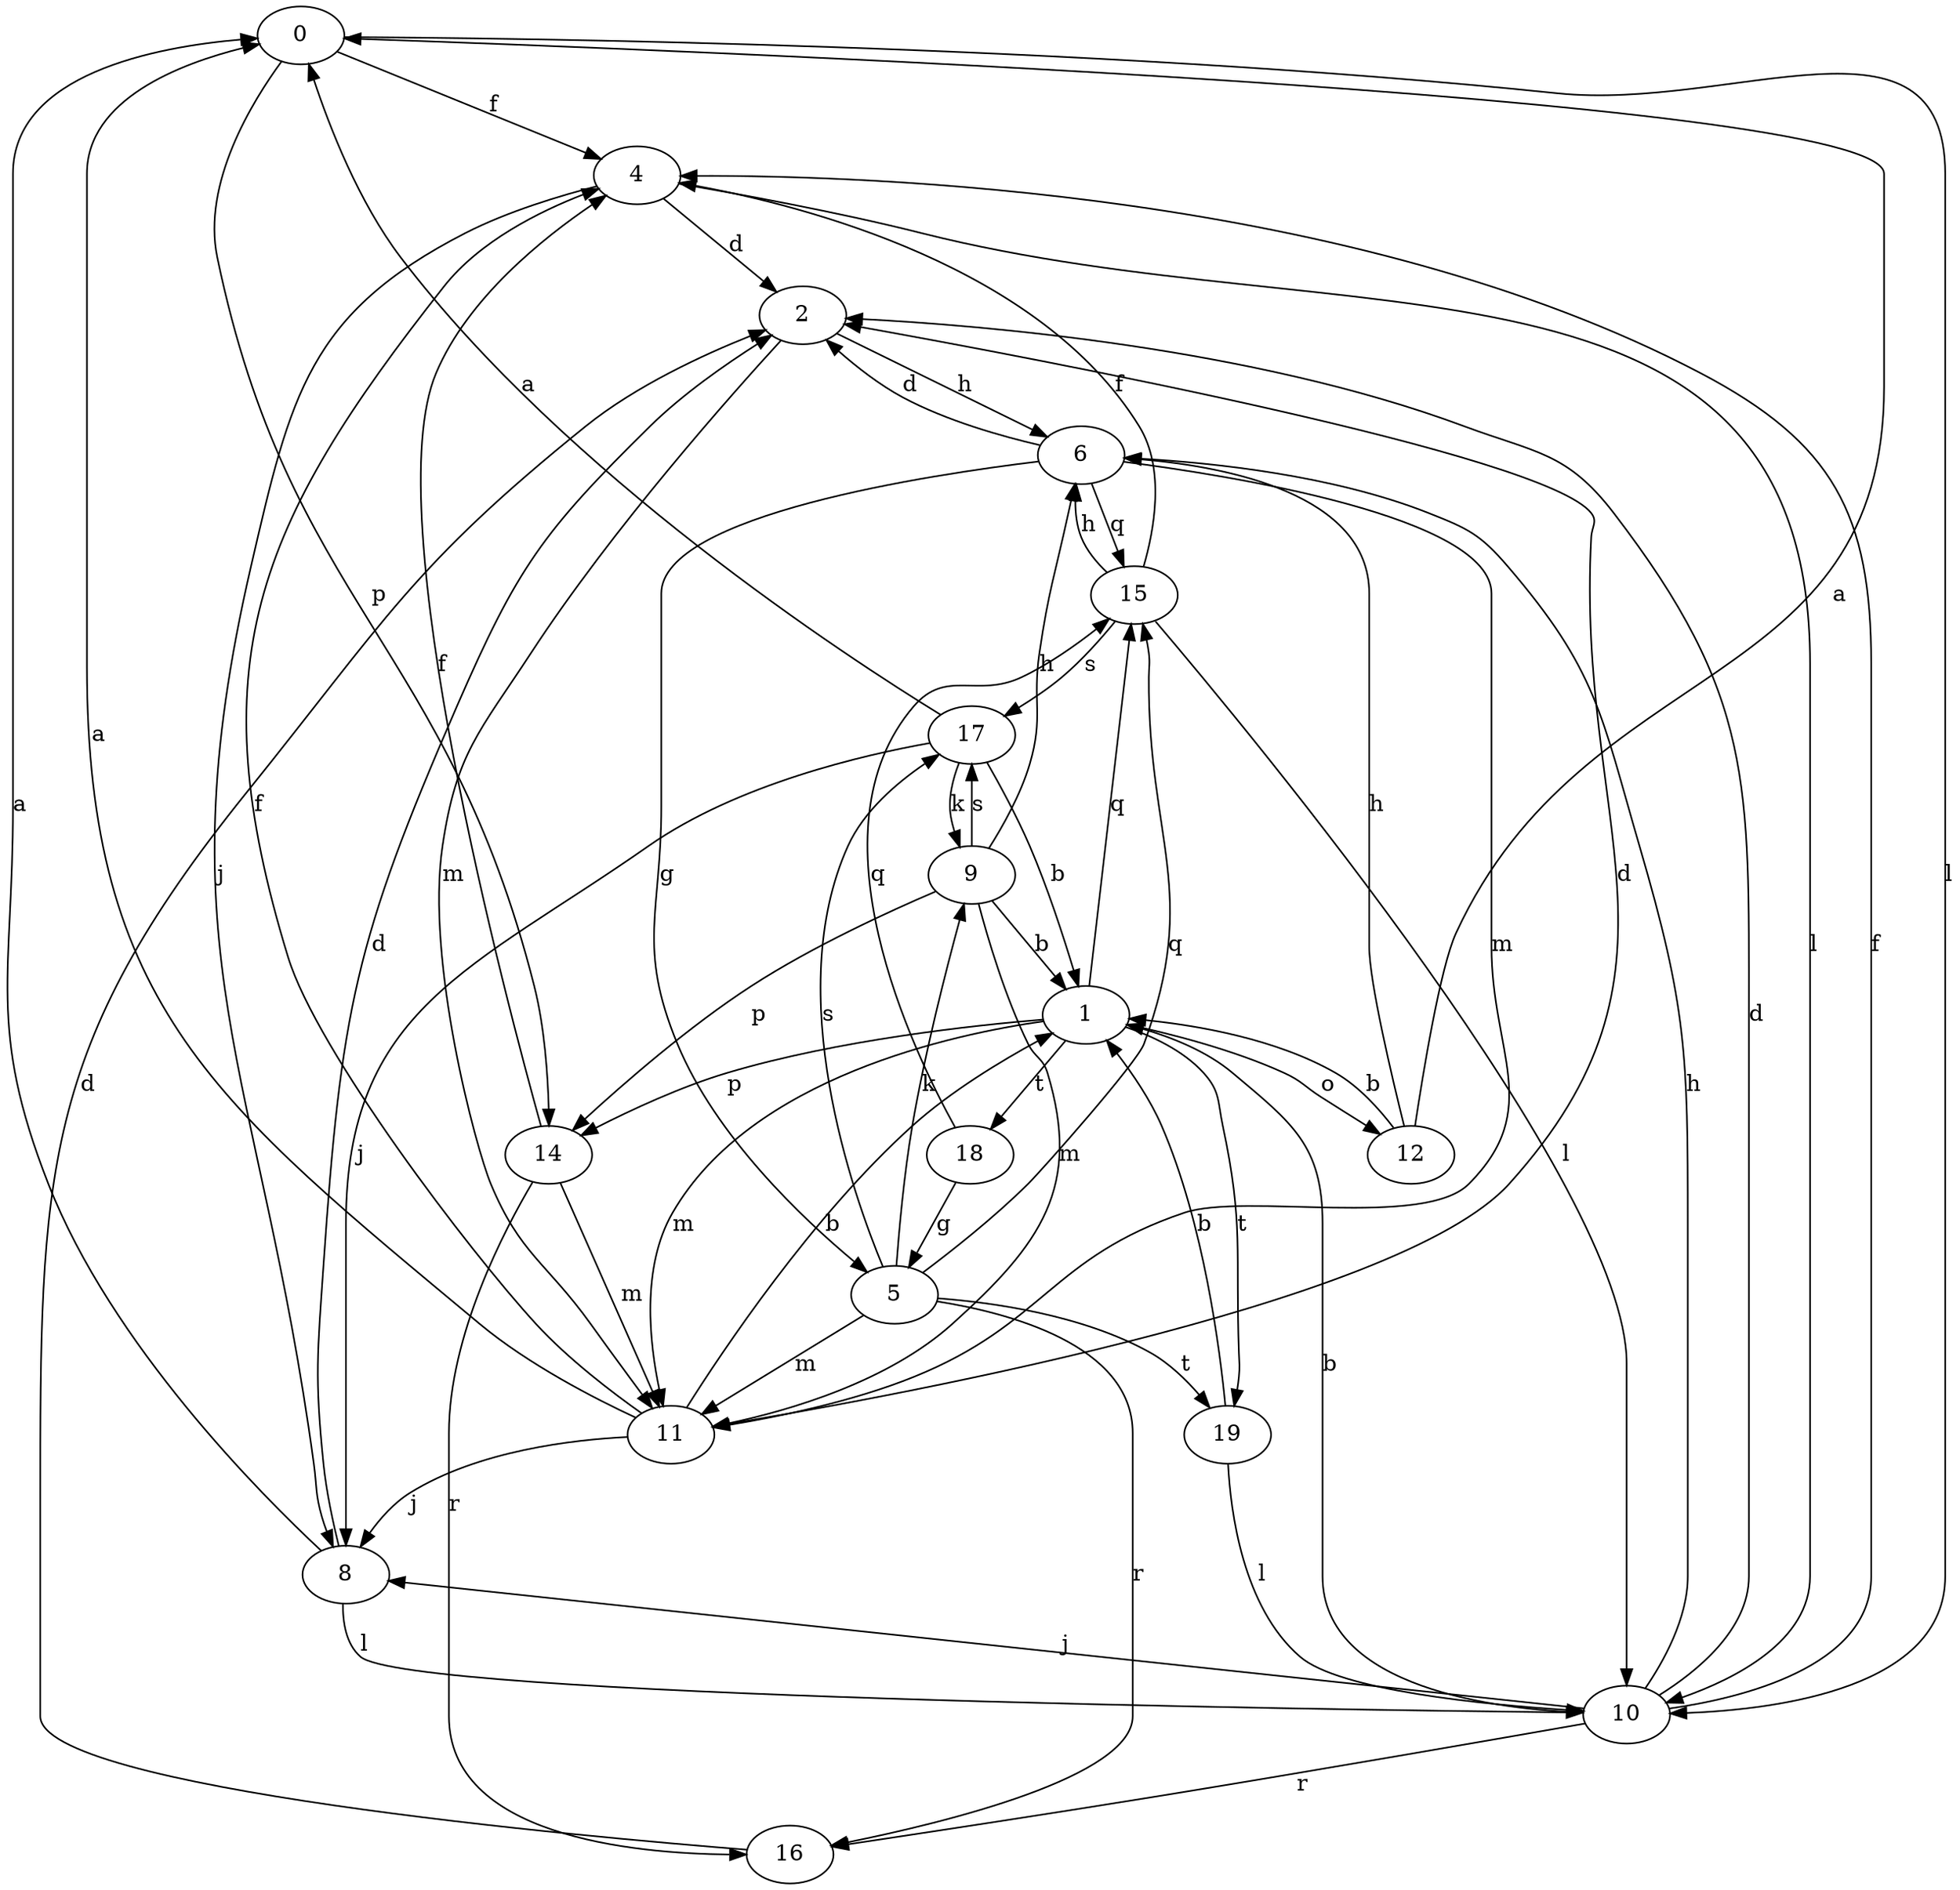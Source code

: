 strict digraph  {
0;
1;
2;
4;
5;
6;
8;
9;
10;
11;
12;
14;
15;
16;
17;
18;
19;
0 -> 4  [label=f];
0 -> 10  [label=l];
0 -> 14  [label=p];
1 -> 11  [label=m];
1 -> 12  [label=o];
1 -> 14  [label=p];
1 -> 15  [label=q];
1 -> 18  [label=t];
1 -> 19  [label=t];
2 -> 6  [label=h];
2 -> 11  [label=m];
4 -> 2  [label=d];
4 -> 8  [label=j];
4 -> 10  [label=l];
5 -> 9  [label=k];
5 -> 11  [label=m];
5 -> 15  [label=q];
5 -> 16  [label=r];
5 -> 17  [label=s];
5 -> 19  [label=t];
6 -> 2  [label=d];
6 -> 5  [label=g];
6 -> 11  [label=m];
6 -> 15  [label=q];
8 -> 0  [label=a];
8 -> 2  [label=d];
8 -> 10  [label=l];
9 -> 1  [label=b];
9 -> 6  [label=h];
9 -> 11  [label=m];
9 -> 14  [label=p];
9 -> 17  [label=s];
10 -> 1  [label=b];
10 -> 2  [label=d];
10 -> 4  [label=f];
10 -> 6  [label=h];
10 -> 8  [label=j];
10 -> 16  [label=r];
11 -> 0  [label=a];
11 -> 1  [label=b];
11 -> 2  [label=d];
11 -> 4  [label=f];
11 -> 8  [label=j];
12 -> 0  [label=a];
12 -> 1  [label=b];
12 -> 6  [label=h];
14 -> 4  [label=f];
14 -> 11  [label=m];
14 -> 16  [label=r];
15 -> 4  [label=f];
15 -> 6  [label=h];
15 -> 10  [label=l];
15 -> 17  [label=s];
16 -> 2  [label=d];
17 -> 0  [label=a];
17 -> 1  [label=b];
17 -> 8  [label=j];
17 -> 9  [label=k];
18 -> 5  [label=g];
18 -> 15  [label=q];
19 -> 1  [label=b];
19 -> 10  [label=l];
}
